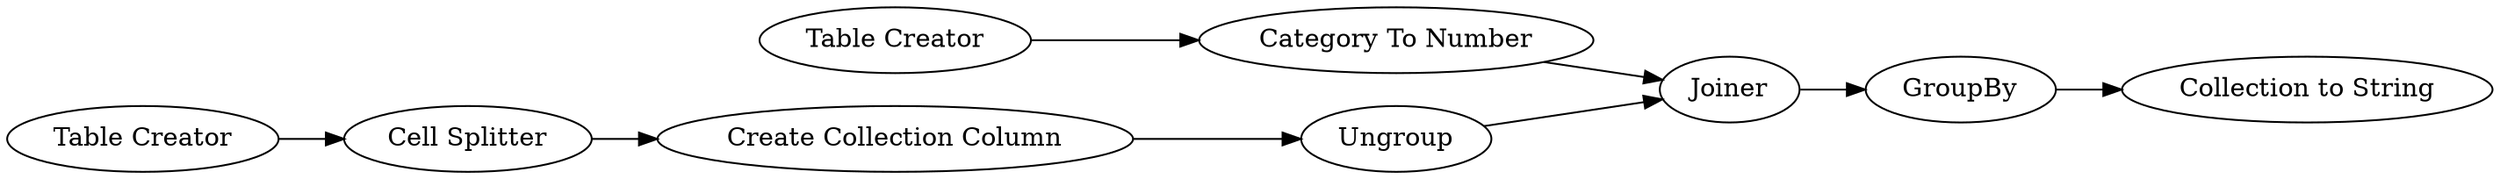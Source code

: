 digraph {
	"-3656942733648016012_9" [label=Joiner]
	"-3656942733648016012_7" [label="Cell Splitter"]
	"-3656942733648016012_18" [label="Collection to String"]
	"-3656942733648016012_6" [label="Category To Number"]
	"-3656942733648016012_5" [label="Table Creator"]
	"-3656942733648016012_8" [label="Table Creator"]
	"-3656942733648016012_15" [label="Create Collection Column"]
	"-3656942733648016012_12" [label=Ungroup]
	"-3656942733648016012_16" [label=GroupBy]
	"-3656942733648016012_12" -> "-3656942733648016012_9"
	"-3656942733648016012_16" -> "-3656942733648016012_18"
	"-3656942733648016012_6" -> "-3656942733648016012_9"
	"-3656942733648016012_5" -> "-3656942733648016012_7"
	"-3656942733648016012_15" -> "-3656942733648016012_12"
	"-3656942733648016012_8" -> "-3656942733648016012_6"
	"-3656942733648016012_7" -> "-3656942733648016012_15"
	"-3656942733648016012_9" -> "-3656942733648016012_16"
	rankdir=LR
}
